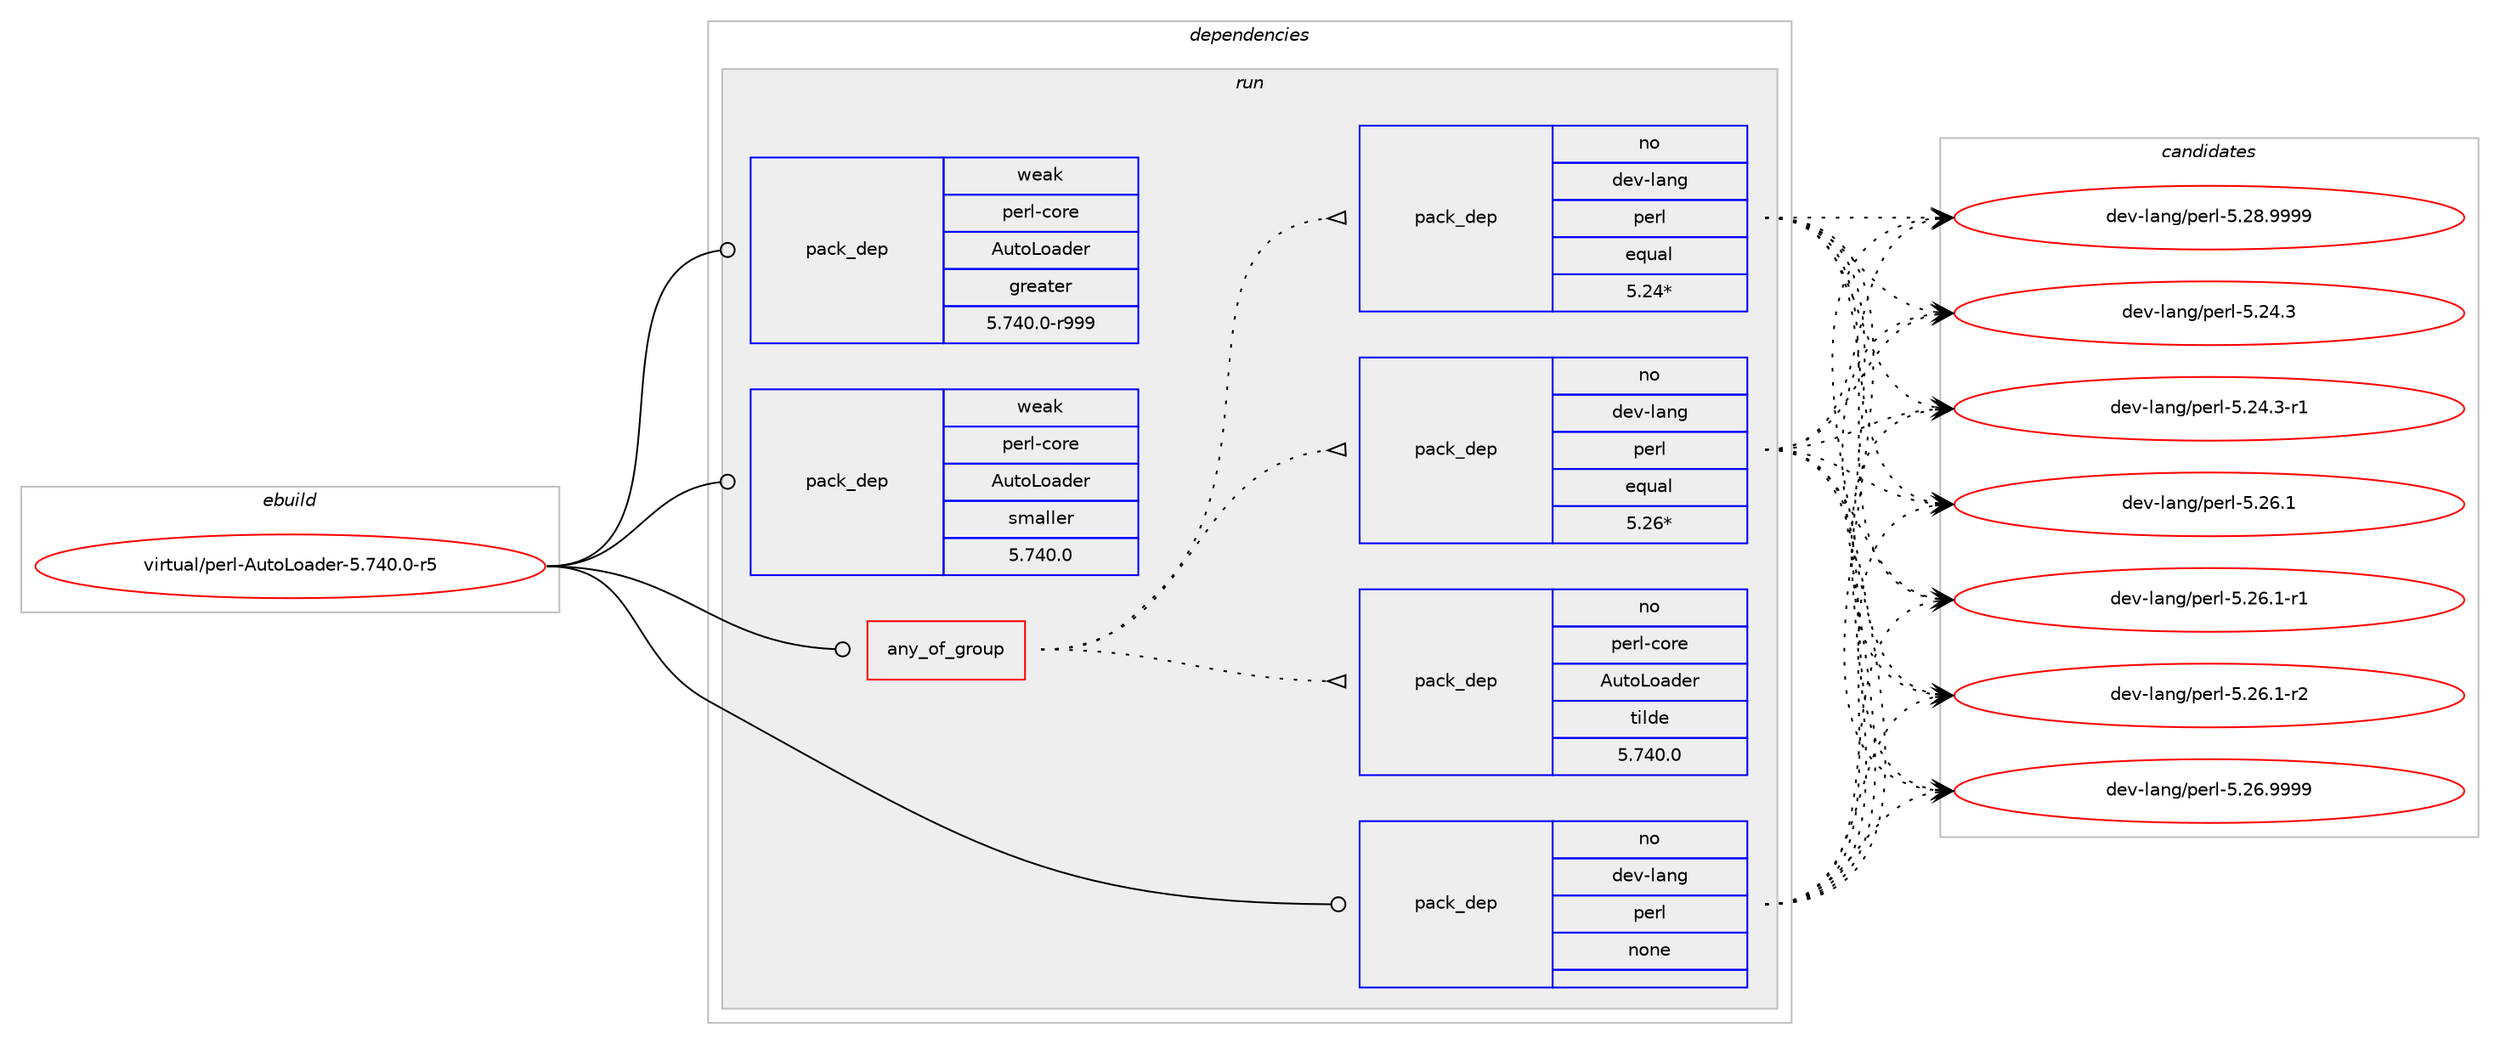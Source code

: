 digraph prolog {

# *************
# Graph options
# *************

newrank=true;
concentrate=true;
compound=true;
graph [rankdir=LR,fontname=Helvetica,fontsize=10,ranksep=1.5];#, ranksep=2.5, nodesep=0.2];
edge  [arrowhead=vee];
node  [fontname=Helvetica,fontsize=10];

# **********
# The ebuild
# **********

subgraph cluster_leftcol {
color=gray;
rank=same;
label=<<i>ebuild</i>>;
id [label="virtual/perl-AutoLoader-5.740.0-r5", color=red, width=4, href="../virtual/perl-AutoLoader-5.740.0-r5.svg"];
}

# ****************
# The dependencies
# ****************

subgraph cluster_midcol {
color=gray;
label=<<i>dependencies</i>>;
subgraph cluster_compile {
fillcolor="#eeeeee";
style=filled;
label=<<i>compile</i>>;
}
subgraph cluster_compileandrun {
fillcolor="#eeeeee";
style=filled;
label=<<i>compile and run</i>>;
}
subgraph cluster_run {
fillcolor="#eeeeee";
style=filled;
label=<<i>run</i>>;
subgraph any74 {
dependency8323 [label=<<TABLE BORDER="0" CELLBORDER="1" CELLSPACING="0" CELLPADDING="4"><TR><TD CELLPADDING="10">any_of_group</TD></TR></TABLE>>, shape=none, color=red];subgraph pack7249 {
dependency8324 [label=<<TABLE BORDER="0" CELLBORDER="1" CELLSPACING="0" CELLPADDING="4" WIDTH="220"><TR><TD ROWSPAN="6" CELLPADDING="30">pack_dep</TD></TR><TR><TD WIDTH="110">no</TD></TR><TR><TD>dev-lang</TD></TR><TR><TD>perl</TD></TR><TR><TD>equal</TD></TR><TR><TD>5.26*</TD></TR></TABLE>>, shape=none, color=blue];
}
dependency8323:e -> dependency8324:w [weight=20,style="dotted",arrowhead="oinv"];
subgraph pack7250 {
dependency8325 [label=<<TABLE BORDER="0" CELLBORDER="1" CELLSPACING="0" CELLPADDING="4" WIDTH="220"><TR><TD ROWSPAN="6" CELLPADDING="30">pack_dep</TD></TR><TR><TD WIDTH="110">no</TD></TR><TR><TD>dev-lang</TD></TR><TR><TD>perl</TD></TR><TR><TD>equal</TD></TR><TR><TD>5.24*</TD></TR></TABLE>>, shape=none, color=blue];
}
dependency8323:e -> dependency8325:w [weight=20,style="dotted",arrowhead="oinv"];
subgraph pack7251 {
dependency8326 [label=<<TABLE BORDER="0" CELLBORDER="1" CELLSPACING="0" CELLPADDING="4" WIDTH="220"><TR><TD ROWSPAN="6" CELLPADDING="30">pack_dep</TD></TR><TR><TD WIDTH="110">no</TD></TR><TR><TD>perl-core</TD></TR><TR><TD>AutoLoader</TD></TR><TR><TD>tilde</TD></TR><TR><TD>5.740.0</TD></TR></TABLE>>, shape=none, color=blue];
}
dependency8323:e -> dependency8326:w [weight=20,style="dotted",arrowhead="oinv"];
}
id:e -> dependency8323:w [weight=20,style="solid",arrowhead="odot"];
subgraph pack7252 {
dependency8327 [label=<<TABLE BORDER="0" CELLBORDER="1" CELLSPACING="0" CELLPADDING="4" WIDTH="220"><TR><TD ROWSPAN="6" CELLPADDING="30">pack_dep</TD></TR><TR><TD WIDTH="110">no</TD></TR><TR><TD>dev-lang</TD></TR><TR><TD>perl</TD></TR><TR><TD>none</TD></TR><TR><TD></TD></TR></TABLE>>, shape=none, color=blue];
}
id:e -> dependency8327:w [weight=20,style="solid",arrowhead="odot"];
subgraph pack7253 {
dependency8328 [label=<<TABLE BORDER="0" CELLBORDER="1" CELLSPACING="0" CELLPADDING="4" WIDTH="220"><TR><TD ROWSPAN="6" CELLPADDING="30">pack_dep</TD></TR><TR><TD WIDTH="110">weak</TD></TR><TR><TD>perl-core</TD></TR><TR><TD>AutoLoader</TD></TR><TR><TD>greater</TD></TR><TR><TD>5.740.0-r999</TD></TR></TABLE>>, shape=none, color=blue];
}
id:e -> dependency8328:w [weight=20,style="solid",arrowhead="odot"];
subgraph pack7254 {
dependency8329 [label=<<TABLE BORDER="0" CELLBORDER="1" CELLSPACING="0" CELLPADDING="4" WIDTH="220"><TR><TD ROWSPAN="6" CELLPADDING="30">pack_dep</TD></TR><TR><TD WIDTH="110">weak</TD></TR><TR><TD>perl-core</TD></TR><TR><TD>AutoLoader</TD></TR><TR><TD>smaller</TD></TR><TR><TD>5.740.0</TD></TR></TABLE>>, shape=none, color=blue];
}
id:e -> dependency8329:w [weight=20,style="solid",arrowhead="odot"];
}
}

# **************
# The candidates
# **************

subgraph cluster_choices {
rank=same;
color=gray;
label=<<i>candidates</i>>;

subgraph choice7249 {
color=black;
nodesep=1;
choice10010111845108971101034711210111410845534650524651 [label="dev-lang/perl-5.24.3", color=red, width=4,href="../dev-lang/perl-5.24.3.svg"];
choice100101118451089711010347112101114108455346505246514511449 [label="dev-lang/perl-5.24.3-r1", color=red, width=4,href="../dev-lang/perl-5.24.3-r1.svg"];
choice10010111845108971101034711210111410845534650544649 [label="dev-lang/perl-5.26.1", color=red, width=4,href="../dev-lang/perl-5.26.1.svg"];
choice100101118451089711010347112101114108455346505446494511449 [label="dev-lang/perl-5.26.1-r1", color=red, width=4,href="../dev-lang/perl-5.26.1-r1.svg"];
choice100101118451089711010347112101114108455346505446494511450 [label="dev-lang/perl-5.26.1-r2", color=red, width=4,href="../dev-lang/perl-5.26.1-r2.svg"];
choice10010111845108971101034711210111410845534650544657575757 [label="dev-lang/perl-5.26.9999", color=red, width=4,href="../dev-lang/perl-5.26.9999.svg"];
choice10010111845108971101034711210111410845534650564657575757 [label="dev-lang/perl-5.28.9999", color=red, width=4,href="../dev-lang/perl-5.28.9999.svg"];
dependency8324:e -> choice10010111845108971101034711210111410845534650524651:w [style=dotted,weight="100"];
dependency8324:e -> choice100101118451089711010347112101114108455346505246514511449:w [style=dotted,weight="100"];
dependency8324:e -> choice10010111845108971101034711210111410845534650544649:w [style=dotted,weight="100"];
dependency8324:e -> choice100101118451089711010347112101114108455346505446494511449:w [style=dotted,weight="100"];
dependency8324:e -> choice100101118451089711010347112101114108455346505446494511450:w [style=dotted,weight="100"];
dependency8324:e -> choice10010111845108971101034711210111410845534650544657575757:w [style=dotted,weight="100"];
dependency8324:e -> choice10010111845108971101034711210111410845534650564657575757:w [style=dotted,weight="100"];
}
subgraph choice7250 {
color=black;
nodesep=1;
choice10010111845108971101034711210111410845534650524651 [label="dev-lang/perl-5.24.3", color=red, width=4,href="../dev-lang/perl-5.24.3.svg"];
choice100101118451089711010347112101114108455346505246514511449 [label="dev-lang/perl-5.24.3-r1", color=red, width=4,href="../dev-lang/perl-5.24.3-r1.svg"];
choice10010111845108971101034711210111410845534650544649 [label="dev-lang/perl-5.26.1", color=red, width=4,href="../dev-lang/perl-5.26.1.svg"];
choice100101118451089711010347112101114108455346505446494511449 [label="dev-lang/perl-5.26.1-r1", color=red, width=4,href="../dev-lang/perl-5.26.1-r1.svg"];
choice100101118451089711010347112101114108455346505446494511450 [label="dev-lang/perl-5.26.1-r2", color=red, width=4,href="../dev-lang/perl-5.26.1-r2.svg"];
choice10010111845108971101034711210111410845534650544657575757 [label="dev-lang/perl-5.26.9999", color=red, width=4,href="../dev-lang/perl-5.26.9999.svg"];
choice10010111845108971101034711210111410845534650564657575757 [label="dev-lang/perl-5.28.9999", color=red, width=4,href="../dev-lang/perl-5.28.9999.svg"];
dependency8325:e -> choice10010111845108971101034711210111410845534650524651:w [style=dotted,weight="100"];
dependency8325:e -> choice100101118451089711010347112101114108455346505246514511449:w [style=dotted,weight="100"];
dependency8325:e -> choice10010111845108971101034711210111410845534650544649:w [style=dotted,weight="100"];
dependency8325:e -> choice100101118451089711010347112101114108455346505446494511449:w [style=dotted,weight="100"];
dependency8325:e -> choice100101118451089711010347112101114108455346505446494511450:w [style=dotted,weight="100"];
dependency8325:e -> choice10010111845108971101034711210111410845534650544657575757:w [style=dotted,weight="100"];
dependency8325:e -> choice10010111845108971101034711210111410845534650564657575757:w [style=dotted,weight="100"];
}
subgraph choice7251 {
color=black;
nodesep=1;
}
subgraph choice7252 {
color=black;
nodesep=1;
choice10010111845108971101034711210111410845534650524651 [label="dev-lang/perl-5.24.3", color=red, width=4,href="../dev-lang/perl-5.24.3.svg"];
choice100101118451089711010347112101114108455346505246514511449 [label="dev-lang/perl-5.24.3-r1", color=red, width=4,href="../dev-lang/perl-5.24.3-r1.svg"];
choice10010111845108971101034711210111410845534650544649 [label="dev-lang/perl-5.26.1", color=red, width=4,href="../dev-lang/perl-5.26.1.svg"];
choice100101118451089711010347112101114108455346505446494511449 [label="dev-lang/perl-5.26.1-r1", color=red, width=4,href="../dev-lang/perl-5.26.1-r1.svg"];
choice100101118451089711010347112101114108455346505446494511450 [label="dev-lang/perl-5.26.1-r2", color=red, width=4,href="../dev-lang/perl-5.26.1-r2.svg"];
choice10010111845108971101034711210111410845534650544657575757 [label="dev-lang/perl-5.26.9999", color=red, width=4,href="../dev-lang/perl-5.26.9999.svg"];
choice10010111845108971101034711210111410845534650564657575757 [label="dev-lang/perl-5.28.9999", color=red, width=4,href="../dev-lang/perl-5.28.9999.svg"];
dependency8327:e -> choice10010111845108971101034711210111410845534650524651:w [style=dotted,weight="100"];
dependency8327:e -> choice100101118451089711010347112101114108455346505246514511449:w [style=dotted,weight="100"];
dependency8327:e -> choice10010111845108971101034711210111410845534650544649:w [style=dotted,weight="100"];
dependency8327:e -> choice100101118451089711010347112101114108455346505446494511449:w [style=dotted,weight="100"];
dependency8327:e -> choice100101118451089711010347112101114108455346505446494511450:w [style=dotted,weight="100"];
dependency8327:e -> choice10010111845108971101034711210111410845534650544657575757:w [style=dotted,weight="100"];
dependency8327:e -> choice10010111845108971101034711210111410845534650564657575757:w [style=dotted,weight="100"];
}
subgraph choice7253 {
color=black;
nodesep=1;
}
subgraph choice7254 {
color=black;
nodesep=1;
}
}

}
